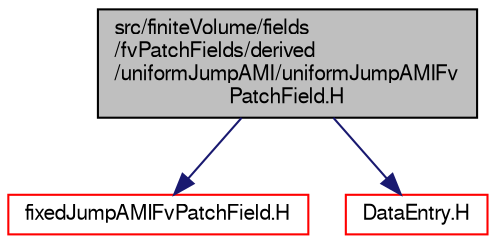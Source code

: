 digraph "src/finiteVolume/fields/fvPatchFields/derived/uniformJumpAMI/uniformJumpAMIFvPatchField.H"
{
  bgcolor="transparent";
  edge [fontname="FreeSans",fontsize="10",labelfontname="FreeSans",labelfontsize="10"];
  node [fontname="FreeSans",fontsize="10",shape=record];
  Node0 [label="src/finiteVolume/fields\l/fvPatchFields/derived\l/uniformJumpAMI/uniformJumpAMIFv\lPatchField.H",height=0.2,width=0.4,color="black", fillcolor="grey75", style="filled", fontcolor="black"];
  Node0 -> Node1 [color="midnightblue",fontsize="10",style="solid",fontname="FreeSans"];
  Node1 [label="fixedJumpAMIFvPatchField.H",height=0.2,width=0.4,color="red",URL="$a01895.html"];
  Node0 -> Node248 [color="midnightblue",fontsize="10",style="solid",fontname="FreeSans"];
  Node248 [label="DataEntry.H",height=0.2,width=0.4,color="red",URL="$a12242.html"];
}

